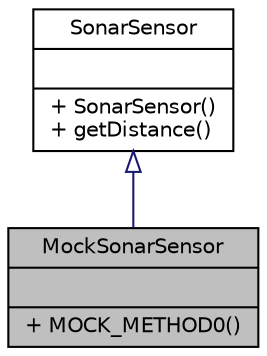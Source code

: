 digraph "MockSonarSensor"
{
  edge [fontname="Helvetica",fontsize="10",labelfontname="Helvetica",labelfontsize="10"];
  node [fontname="Helvetica",fontsize="10",shape=record];
  Node0 [label="{MockSonarSensor\n||+ MOCK_METHOD0()\l}",height=0.2,width=0.4,color="black", fillcolor="grey75", style="filled", fontcolor="black"];
  Node1 -> Node0 [dir="back",color="midnightblue",fontsize="10",style="solid",arrowtail="onormal",fontname="Helvetica"];
  Node1 [label="{SonarSensor\n||+ SonarSensor()\l+ getDistance()\l}",height=0.2,width=0.4,color="black", fillcolor="white", style="filled",URL="$d4/d11/class_sonar_sensor.html"];
}
